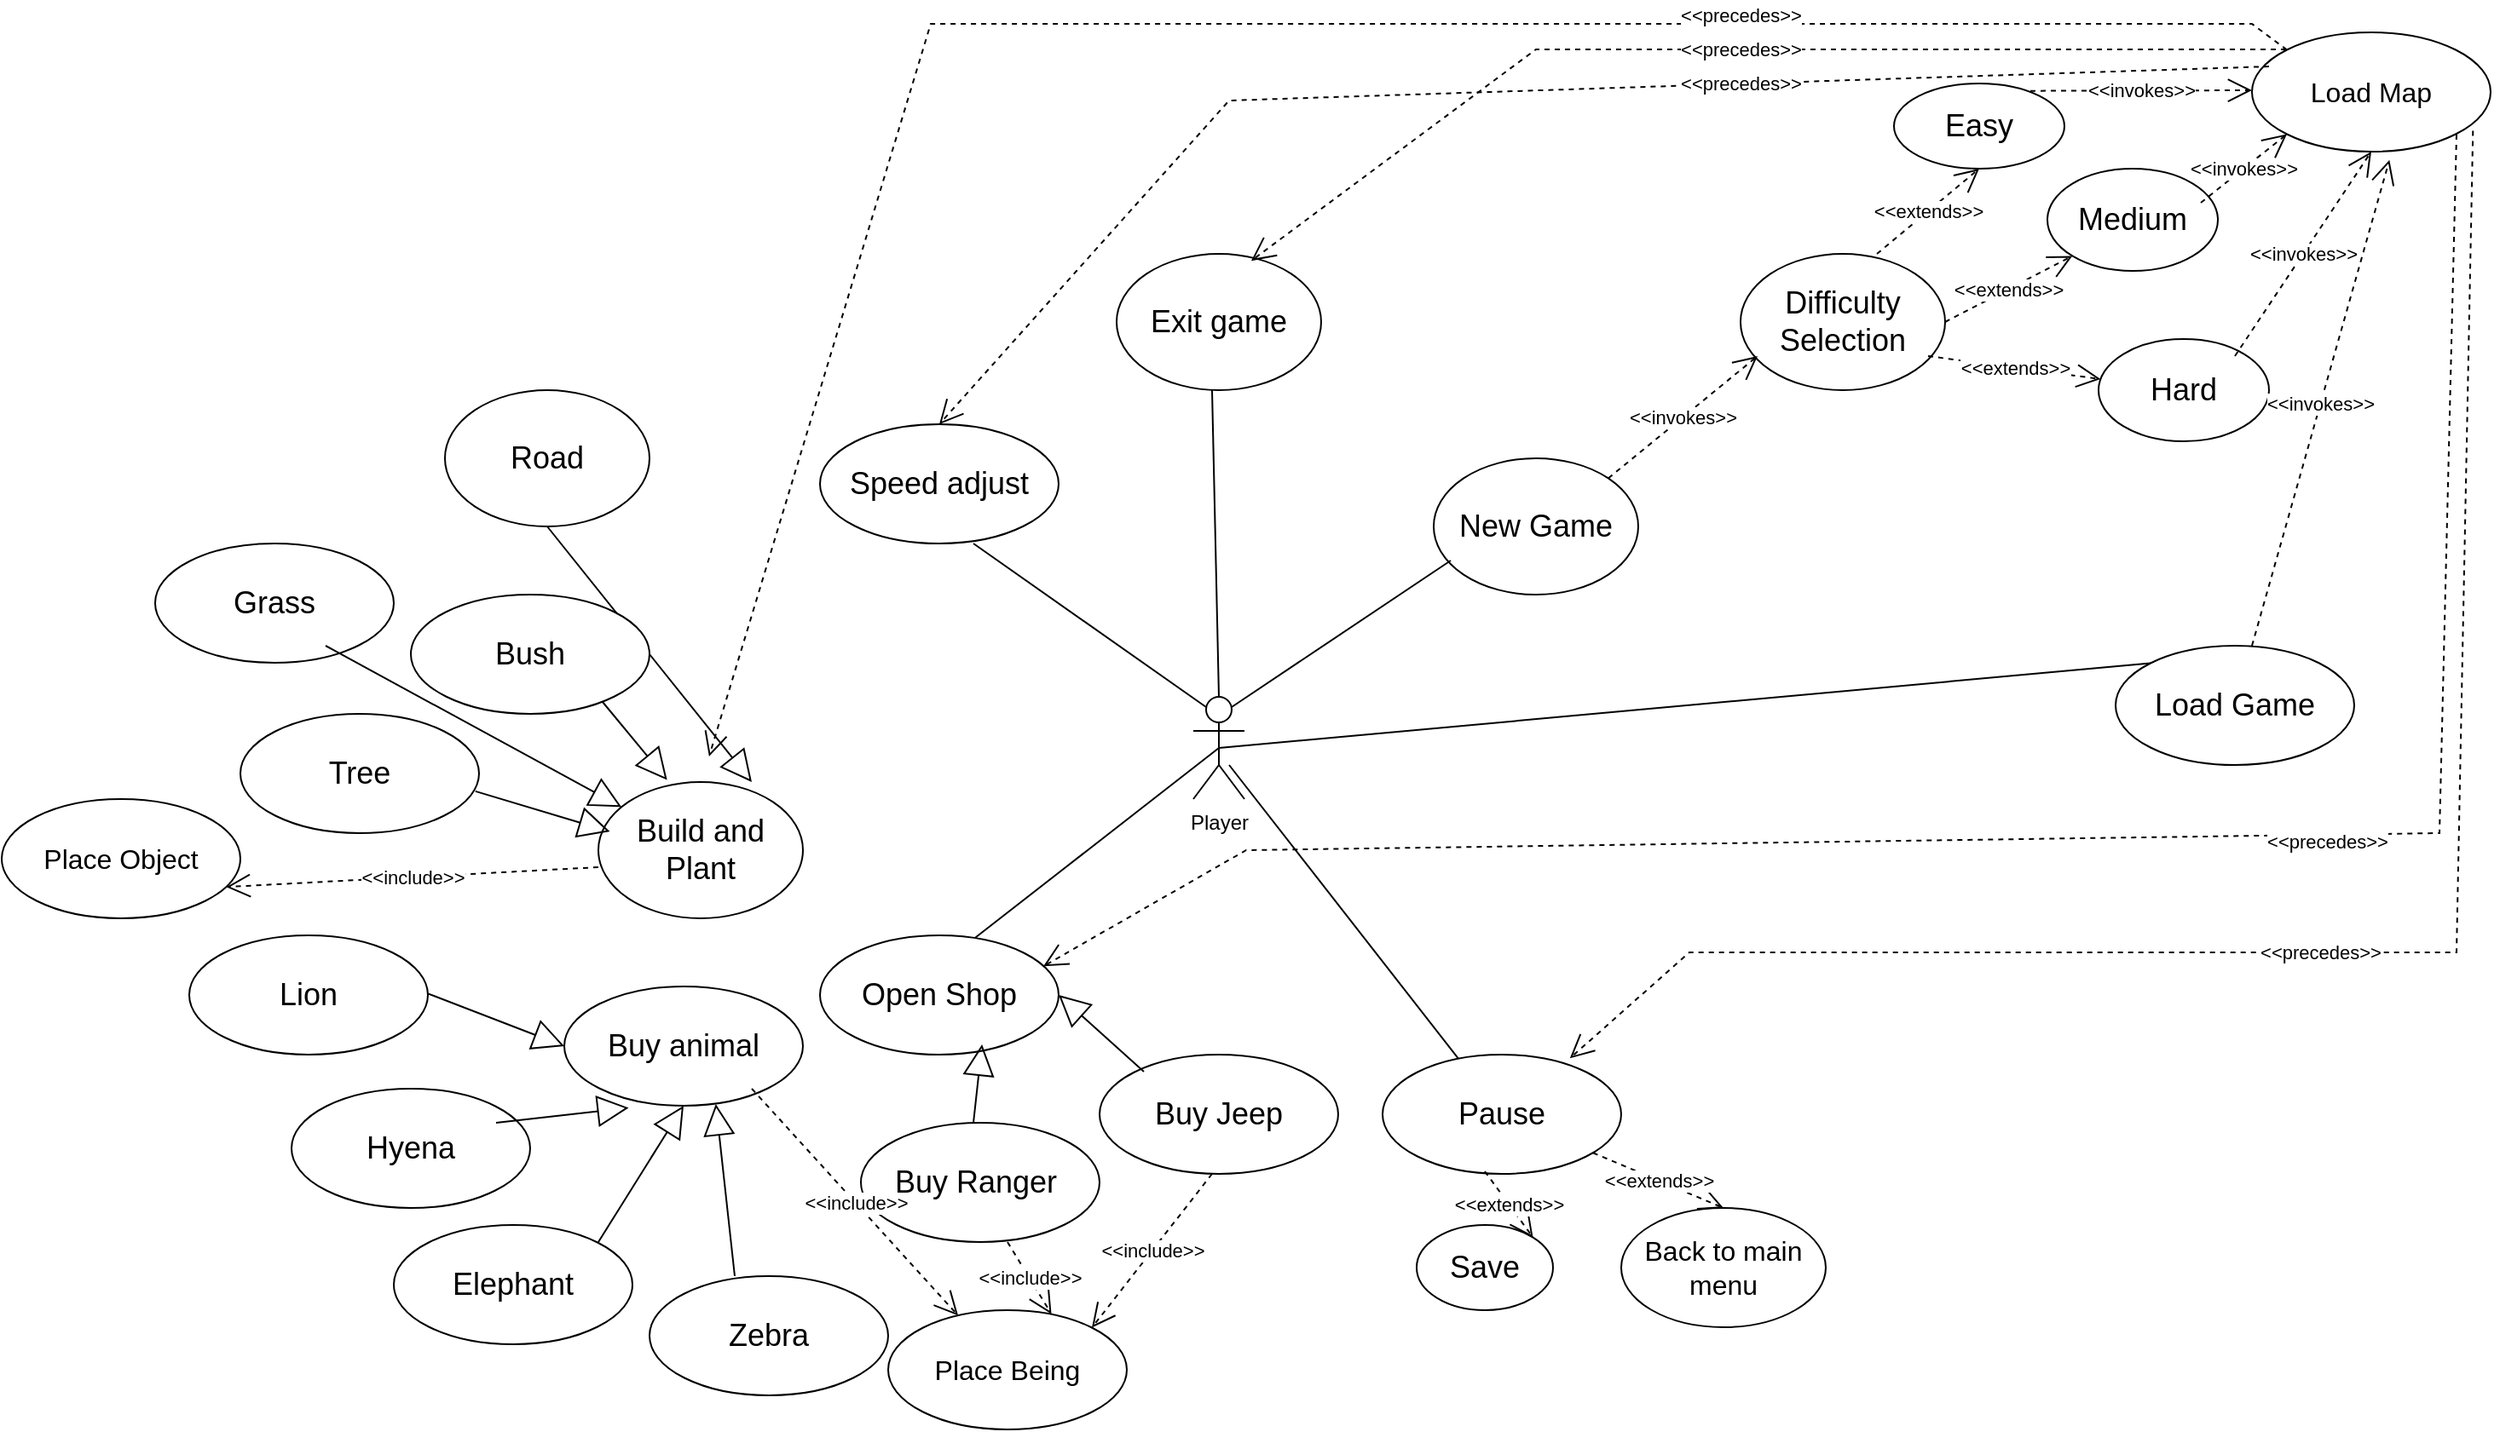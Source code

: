 <mxfile version="26.0.9">
  <diagram name="1 oldal" id="OyEDA8R54Vaxp7VV-NBK">
    <mxGraphModel dx="2560" dy="2271" grid="1" gridSize="10" guides="1" tooltips="1" connect="1" arrows="1" fold="1" page="1" pageScale="1" pageWidth="827" pageHeight="1169" math="0" shadow="0">
      <root>
        <mxCell id="0" />
        <mxCell id="1" parent="0" />
        <mxCell id="_38WelV2jUMVwPO3Fh2J-1" value="Player" style="shape=umlActor;verticalLabelPosition=bottom;verticalAlign=top;html=1;outlineConnect=0;" parent="1" vertex="1">
          <mxGeometry x="399" y="210" width="30" height="60" as="geometry" />
        </mxCell>
        <mxCell id="_38WelV2jUMVwPO3Fh2J-2" value="&lt;font style=&quot;font-size: 18px;&quot;&gt;New Game&lt;/font&gt;" style="ellipse;whiteSpace=wrap;html=1;" parent="1" vertex="1">
          <mxGeometry x="540" y="70" width="120" height="80" as="geometry" />
        </mxCell>
        <mxCell id="_38WelV2jUMVwPO3Fh2J-3" value="" style="endArrow=none;html=1;rounded=0;exitX=0.75;exitY=0.1;exitDx=0;exitDy=0;exitPerimeter=0;" parent="1" source="_38WelV2jUMVwPO3Fh2J-1" edge="1">
          <mxGeometry width="50" height="50" relative="1" as="geometry">
            <mxPoint x="500" y="180" as="sourcePoint" />
            <mxPoint x="550" y="130" as="targetPoint" />
          </mxGeometry>
        </mxCell>
        <mxCell id="_38WelV2jUMVwPO3Fh2J-4" value="&lt;font style=&quot;font-size: 18px;&quot;&gt;Difficulty Selection&lt;/font&gt;" style="ellipse;whiteSpace=wrap;html=1;" parent="1" vertex="1">
          <mxGeometry x="720" y="-50" width="120" height="80" as="geometry" />
        </mxCell>
        <mxCell id="_38WelV2jUMVwPO3Fh2J-5" value="&amp;lt;&amp;lt;invokes&amp;gt;&amp;gt;" style="endArrow=open;endSize=12;dashed=1;html=1;rounded=0;exitX=1;exitY=0;exitDx=0;exitDy=0;" parent="1" source="_38WelV2jUMVwPO3Fh2J-2" edge="1">
          <mxGeometry width="160" relative="1" as="geometry">
            <mxPoint x="570" y="10" as="sourcePoint" />
            <mxPoint x="730" y="10" as="targetPoint" />
          </mxGeometry>
        </mxCell>
        <mxCell id="_38WelV2jUMVwPO3Fh2J-6" value="&lt;font style=&quot;font-size: 18px;&quot;&gt;Exit &lt;font style=&quot;&quot;&gt;game&lt;/font&gt;&lt;/font&gt;" style="ellipse;whiteSpace=wrap;html=1;" parent="1" vertex="1">
          <mxGeometry x="354" y="-50" width="120" height="80" as="geometry" />
        </mxCell>
        <mxCell id="_38WelV2jUMVwPO3Fh2J-7" value="" style="endArrow=none;html=1;rounded=0;exitX=0.5;exitY=0;exitDx=0;exitDy=0;exitPerimeter=0;" parent="1" source="_38WelV2jUMVwPO3Fh2J-1" edge="1">
          <mxGeometry width="50" height="50" relative="1" as="geometry">
            <mxPoint x="410" y="200" as="sourcePoint" />
            <mxPoint x="410" y="30" as="targetPoint" />
          </mxGeometry>
        </mxCell>
        <mxCell id="_38WelV2jUMVwPO3Fh2J-8" value="&lt;font style=&quot;font-size: 18px;&quot;&gt;Build and Plant&lt;/font&gt;" style="ellipse;whiteSpace=wrap;html=1;" parent="1" vertex="1">
          <mxGeometry x="50" y="260" width="120" height="80" as="geometry" />
        </mxCell>
        <mxCell id="_38WelV2jUMVwPO3Fh2J-9" value="" style="endArrow=block;endSize=16;endFill=0;html=1;rounded=0;exitX=0.5;exitY=1;exitDx=0;exitDy=0;entryX=0.75;entryY=0;entryDx=0;entryDy=0;entryPerimeter=0;" parent="1" source="_38WelV2jUMVwPO3Fh2J-11" target="_38WelV2jUMVwPO3Fh2J-8" edge="1">
          <mxGeometry width="160" relative="1" as="geometry">
            <mxPoint x="110" y="50" as="sourcePoint" />
            <mxPoint x="170" y="80" as="targetPoint" />
          </mxGeometry>
        </mxCell>
        <mxCell id="_38WelV2jUMVwPO3Fh2J-10" value="" style="endArrow=none;html=1;rounded=0;exitX=0.25;exitY=0.1;exitDx=0;exitDy=0;exitPerimeter=0;" parent="1" source="_38WelV2jUMVwPO3Fh2J-1" edge="1">
          <mxGeometry width="50" height="50" relative="1" as="geometry">
            <mxPoint x="220" y="170" as="sourcePoint" />
            <mxPoint x="270" y="120" as="targetPoint" />
          </mxGeometry>
        </mxCell>
        <mxCell id="_38WelV2jUMVwPO3Fh2J-11" value="&lt;font style=&quot;font-size: 18px;&quot;&gt;Road&lt;/font&gt;" style="ellipse;whiteSpace=wrap;html=1;" parent="1" vertex="1">
          <mxGeometry x="-40" y="30" width="120" height="80" as="geometry" />
        </mxCell>
        <mxCell id="_38WelV2jUMVwPO3Fh2J-12" value="" style="endArrow=block;endSize=16;endFill=0;html=1;rounded=0;entryX=0.336;entryY=-0.015;entryDx=0;entryDy=0;entryPerimeter=0;" parent="1" target="_38WelV2jUMVwPO3Fh2J-8" edge="1">
          <mxGeometry width="160" relative="1" as="geometry">
            <mxPoint x="50" y="210" as="sourcePoint" />
            <mxPoint x="110" y="210" as="targetPoint" />
          </mxGeometry>
        </mxCell>
        <mxCell id="_38WelV2jUMVwPO3Fh2J-13" value="&lt;font style=&quot;font-size: 18px;&quot;&gt;Tree&lt;/font&gt;" style="ellipse;whiteSpace=wrap;html=1;" parent="1" vertex="1">
          <mxGeometry x="-160" y="220" width="140" height="70" as="geometry" />
        </mxCell>
        <mxCell id="_38WelV2jUMVwPO3Fh2J-15" value="&lt;span style=&quot;font-size: 18px;&quot;&gt;Bush&lt;/span&gt;" style="ellipse;whiteSpace=wrap;html=1;" parent="1" vertex="1">
          <mxGeometry x="-60" y="150" width="140" height="70" as="geometry" />
        </mxCell>
        <mxCell id="_38WelV2jUMVwPO3Fh2J-16" value="&lt;span style=&quot;font-size: 18px;&quot;&gt;Grass&lt;/span&gt;" style="ellipse;whiteSpace=wrap;html=1;" parent="1" vertex="1">
          <mxGeometry x="-210" y="120" width="140" height="70" as="geometry" />
        </mxCell>
        <mxCell id="_38WelV2jUMVwPO3Fh2J-17" value="" style="endArrow=block;endSize=16;endFill=0;html=1;rounded=0;entryX=0.056;entryY=0.363;entryDx=0;entryDy=0;entryPerimeter=0;exitX=0.985;exitY=0.649;exitDx=0;exitDy=0;exitPerimeter=0;" parent="1" source="_38WelV2jUMVwPO3Fh2J-13" target="_38WelV2jUMVwPO3Fh2J-8" edge="1">
          <mxGeometry width="160" relative="1" as="geometry">
            <mxPoint x="80" y="50" as="sourcePoint" />
            <mxPoint x="240" y="50" as="targetPoint" />
          </mxGeometry>
        </mxCell>
        <mxCell id="_38WelV2jUMVwPO3Fh2J-19" value="&lt;font size=&quot;3&quot;&gt;Load Map&lt;/font&gt;" style="ellipse;whiteSpace=wrap;html=1;" parent="1" vertex="1">
          <mxGeometry x="1020" y="-180" width="140" height="70" as="geometry" />
        </mxCell>
        <mxCell id="_38WelV2jUMVwPO3Fh2J-21" value="&amp;lt;&amp;lt;extends&amp;gt;&amp;gt;" style="endArrow=open;endSize=12;dashed=1;html=1;rounded=0;entryX=0;entryY=1;entryDx=0;entryDy=0;" parent="1" target="_38WelV2jUMVwPO3Fh2J-41" edge="1">
          <mxGeometry width="160" relative="1" as="geometry">
            <mxPoint x="840" y="-10" as="sourcePoint" />
            <mxPoint x="930" y="-30" as="targetPoint" />
          </mxGeometry>
        </mxCell>
        <mxCell id="_38WelV2jUMVwPO3Fh2J-22" value="&lt;font style=&quot;font-size: 18px;&quot;&gt;Buy animal&lt;/font&gt;" style="ellipse;whiteSpace=wrap;html=1;" parent="1" vertex="1">
          <mxGeometry x="30" y="380" width="140" height="70" as="geometry" />
        </mxCell>
        <mxCell id="_38WelV2jUMVwPO3Fh2J-23" value="" style="endArrow=none;html=1;rounded=0;entryX=0.5;entryY=0.5;entryDx=0;entryDy=0;entryPerimeter=0;" parent="1" target="_38WelV2jUMVwPO3Fh2J-1" edge="1">
          <mxGeometry width="50" height="50" relative="1" as="geometry">
            <mxPoint x="260" y="360" as="sourcePoint" />
            <mxPoint x="310" y="310" as="targetPoint" />
          </mxGeometry>
        </mxCell>
        <mxCell id="_38WelV2jUMVwPO3Fh2J-26" value="&lt;span style=&quot;font-size: 18px;&quot;&gt;Lion&lt;/span&gt;" style="ellipse;whiteSpace=wrap;html=1;" parent="1" vertex="1">
          <mxGeometry x="-190" y="350" width="140" height="70" as="geometry" />
        </mxCell>
        <mxCell id="_38WelV2jUMVwPO3Fh2J-28" value="&lt;span style=&quot;font-size: 18px;&quot;&gt;Zebra&lt;/span&gt;" style="ellipse;whiteSpace=wrap;html=1;" parent="1" vertex="1">
          <mxGeometry x="80" y="550" width="140" height="70" as="geometry" />
        </mxCell>
        <mxCell id="_38WelV2jUMVwPO3Fh2J-29" value="&lt;font style=&quot;font-size: 18px;&quot;&gt;Hyena&lt;/font&gt;" style="ellipse;whiteSpace=wrap;html=1;" parent="1" vertex="1">
          <mxGeometry x="-130" y="440" width="140" height="70" as="geometry" />
        </mxCell>
        <mxCell id="_38WelV2jUMVwPO3Fh2J-30" value="&lt;span style=&quot;font-size: 18px;&quot;&gt;Elephant&lt;/span&gt;" style="ellipse;whiteSpace=wrap;html=1;" parent="1" vertex="1">
          <mxGeometry x="-70" y="520" width="140" height="70" as="geometry" />
        </mxCell>
        <mxCell id="_38WelV2jUMVwPO3Fh2J-31" value="" style="endArrow=block;endSize=16;endFill=0;html=1;rounded=0;entryX=0;entryY=0.5;entryDx=0;entryDy=0;" parent="1" target="_38WelV2jUMVwPO3Fh2J-22" edge="1">
          <mxGeometry width="160" relative="1" as="geometry">
            <mxPoint x="-50" y="384.17" as="sourcePoint" />
            <mxPoint x="110" y="384.17" as="targetPoint" />
          </mxGeometry>
        </mxCell>
        <mxCell id="_38WelV2jUMVwPO3Fh2J-32" value="" style="endArrow=block;endSize=16;endFill=0;html=1;rounded=0;entryX=0.27;entryY=1.017;entryDx=0;entryDy=0;entryPerimeter=0;" parent="1" target="_38WelV2jUMVwPO3Fh2J-22" edge="1">
          <mxGeometry width="160" relative="1" as="geometry">
            <mxPoint x="-10" y="460" as="sourcePoint" />
            <mxPoint x="150" y="460" as="targetPoint" />
          </mxGeometry>
        </mxCell>
        <mxCell id="_38WelV2jUMVwPO3Fh2J-33" value="" style="endArrow=block;endSize=16;endFill=0;html=1;rounded=0;entryX=0.5;entryY=1;entryDx=0;entryDy=0;" parent="1" target="_38WelV2jUMVwPO3Fh2J-22" edge="1">
          <mxGeometry width="160" relative="1" as="geometry">
            <mxPoint x="50" y="530" as="sourcePoint" />
            <mxPoint x="210" y="530" as="targetPoint" />
          </mxGeometry>
        </mxCell>
        <mxCell id="_38WelV2jUMVwPO3Fh2J-34" value="" style="endArrow=block;endSize=16;endFill=0;html=1;rounded=0;entryX=0.635;entryY=0.986;entryDx=0;entryDy=0;entryPerimeter=0;" parent="1" target="_38WelV2jUMVwPO3Fh2J-22" edge="1">
          <mxGeometry width="160" relative="1" as="geometry">
            <mxPoint x="130" y="550" as="sourcePoint" />
            <mxPoint x="290" y="550" as="targetPoint" />
          </mxGeometry>
        </mxCell>
        <mxCell id="_38WelV2jUMVwPO3Fh2J-35" value="&lt;font style=&quot;font-size: 18px;&quot;&gt;Open Shop&lt;/font&gt;" style="ellipse;whiteSpace=wrap;html=1;" parent="1" vertex="1">
          <mxGeometry x="180" y="350" width="140" height="70" as="geometry" />
        </mxCell>
        <mxCell id="_38WelV2jUMVwPO3Fh2J-38" value="&lt;font style=&quot;font-size: 18px;&quot;&gt;Load Game&lt;/font&gt;" style="ellipse;whiteSpace=wrap;html=1;" parent="1" vertex="1">
          <mxGeometry x="940" y="180" width="140" height="70" as="geometry" />
        </mxCell>
        <mxCell id="_38WelV2jUMVwPO3Fh2J-39" value="" style="endArrow=none;html=1;rounded=0;exitX=0;exitY=0;exitDx=0;exitDy=0;entryX=0.5;entryY=0.5;entryDx=0;entryDy=0;entryPerimeter=0;" parent="1" source="_38WelV2jUMVwPO3Fh2J-38" target="_38WelV2jUMVwPO3Fh2J-1" edge="1">
          <mxGeometry width="50" height="50" relative="1" as="geometry">
            <mxPoint x="380" y="320" as="sourcePoint" />
            <mxPoint x="430" y="270" as="targetPoint" />
          </mxGeometry>
        </mxCell>
        <mxCell id="_38WelV2jUMVwPO3Fh2J-40" value="&lt;font style=&quot;font-size: 18px;&quot;&gt;Easy&lt;/font&gt;" style="ellipse;whiteSpace=wrap;html=1;" parent="1" vertex="1">
          <mxGeometry x="810" y="-150" width="100" height="50" as="geometry" />
        </mxCell>
        <mxCell id="_38WelV2jUMVwPO3Fh2J-41" value="&lt;font style=&quot;font-size: 18px;&quot;&gt;Medium&lt;/font&gt;" style="ellipse;whiteSpace=wrap;html=1;" parent="1" vertex="1">
          <mxGeometry x="900" y="-100" width="100" height="60" as="geometry" />
        </mxCell>
        <mxCell id="_38WelV2jUMVwPO3Fh2J-44" value="&lt;font style=&quot;font-size: 18px;&quot;&gt;Hard&lt;/font&gt;" style="ellipse;whiteSpace=wrap;html=1;" parent="1" vertex="1">
          <mxGeometry x="930" width="100" height="60" as="geometry" />
        </mxCell>
        <mxCell id="_38WelV2jUMVwPO3Fh2J-45" value="&amp;lt;&amp;lt;extends&amp;gt;&amp;gt;" style="endArrow=open;endSize=12;dashed=1;html=1;rounded=0;entryX=0.5;entryY=1;entryDx=0;entryDy=0;" parent="1" target="_38WelV2jUMVwPO3Fh2J-40" edge="1">
          <mxGeometry width="160" relative="1" as="geometry">
            <mxPoint x="800" y="-50" as="sourcePoint" />
            <mxPoint x="960" y="-50" as="targetPoint" />
          </mxGeometry>
        </mxCell>
        <mxCell id="_38WelV2jUMVwPO3Fh2J-46" value="" style="endArrow=block;endSize=16;endFill=0;html=1;rounded=0;" parent="1" target="_38WelV2jUMVwPO3Fh2J-8" edge="1">
          <mxGeometry width="160" relative="1" as="geometry">
            <mxPoint x="-110" y="180" as="sourcePoint" />
            <mxPoint x="50" y="180" as="targetPoint" />
          </mxGeometry>
        </mxCell>
        <mxCell id="_38WelV2jUMVwPO3Fh2J-48" value="&lt;font style=&quot;font-size: 18px;&quot;&gt;Buy Ranger&amp;nbsp;&lt;/font&gt;" style="ellipse;whiteSpace=wrap;html=1;" parent="1" vertex="1">
          <mxGeometry x="204" y="460" width="140" height="70" as="geometry" />
        </mxCell>
        <mxCell id="_38WelV2jUMVwPO3Fh2J-49" value="&lt;span style=&quot;font-size: 18px;&quot;&gt;Buy Jeep&lt;/span&gt;" style="ellipse;whiteSpace=wrap;html=1;" parent="1" vertex="1">
          <mxGeometry x="344" y="420" width="140" height="70" as="geometry" />
        </mxCell>
        <mxCell id="_38WelV2jUMVwPO3Fh2J-50" value="" style="endArrow=block;endSize=16;endFill=0;html=1;rounded=0;entryX=0.679;entryY=0.914;entryDx=0;entryDy=0;entryPerimeter=0;" parent="1" target="_38WelV2jUMVwPO3Fh2J-35" edge="1">
          <mxGeometry width="160" relative="1" as="geometry">
            <mxPoint x="270" y="460" as="sourcePoint" />
            <mxPoint x="430" y="460" as="targetPoint" />
          </mxGeometry>
        </mxCell>
        <mxCell id="_38WelV2jUMVwPO3Fh2J-51" value="" style="endArrow=block;endSize=16;endFill=0;html=1;rounded=0;entryX=1;entryY=0.5;entryDx=0;entryDy=0;" parent="1" target="_38WelV2jUMVwPO3Fh2J-35" edge="1">
          <mxGeometry width="160" relative="1" as="geometry">
            <mxPoint x="370" y="430" as="sourcePoint" />
            <mxPoint x="530" y="430" as="targetPoint" />
          </mxGeometry>
        </mxCell>
        <mxCell id="_38WelV2jUMVwPO3Fh2J-52" value="&lt;font style=&quot;font-size: 18px;&quot;&gt;Speed adjust&lt;/font&gt;" style="ellipse;whiteSpace=wrap;html=1;" parent="1" vertex="1">
          <mxGeometry x="180" y="50" width="140" height="70" as="geometry" />
        </mxCell>
        <mxCell id="_38WelV2jUMVwPO3Fh2J-54" value="&amp;lt;&amp;lt;extends&amp;gt;&amp;gt;" style="endArrow=open;endSize=12;dashed=1;html=1;rounded=0;" parent="1" target="_38WelV2jUMVwPO3Fh2J-44" edge="1">
          <mxGeometry width="160" relative="1" as="geometry">
            <mxPoint x="830" y="10" as="sourcePoint" />
            <mxPoint x="990" y="10" as="targetPoint" />
          </mxGeometry>
        </mxCell>
        <mxCell id="_38WelV2jUMVwPO3Fh2J-55" value="&lt;font style=&quot;font-size: 18px;&quot;&gt;Pause&lt;/font&gt;" style="ellipse;whiteSpace=wrap;html=1;" parent="1" vertex="1">
          <mxGeometry x="510" y="420" width="140" height="70" as="geometry" />
        </mxCell>
        <mxCell id="_38WelV2jUMVwPO3Fh2J-56" value="" style="endArrow=none;html=1;rounded=0;" parent="1" target="_38WelV2jUMVwPO3Fh2J-55" edge="1">
          <mxGeometry width="50" height="50" relative="1" as="geometry">
            <mxPoint x="420" y="250" as="sourcePoint" />
            <mxPoint x="470" y="200" as="targetPoint" />
          </mxGeometry>
        </mxCell>
        <mxCell id="_38WelV2jUMVwPO3Fh2J-57" value="&lt;font style=&quot;font-size: 18px;&quot;&gt;Save&lt;/font&gt;" style="ellipse;whiteSpace=wrap;html=1;" parent="1" vertex="1">
          <mxGeometry x="530" y="520" width="80" height="50" as="geometry" />
        </mxCell>
        <mxCell id="_38WelV2jUMVwPO3Fh2J-58" value="&lt;font size=&quot;3&quot;&gt;Back to main menu&lt;/font&gt;" style="ellipse;whiteSpace=wrap;html=1;" parent="1" vertex="1">
          <mxGeometry x="650" y="510" width="120" height="70" as="geometry" />
        </mxCell>
        <mxCell id="_38WelV2jUMVwPO3Fh2J-59" value="&amp;lt;&amp;lt;invokes&amp;gt;&amp;gt;" style="endArrow=open;endSize=12;dashed=1;html=1;rounded=0;" parent="1" edge="1">
          <mxGeometry width="160" relative="1" as="geometry">
            <mxPoint x="890" y="-145.67" as="sourcePoint" />
            <mxPoint x="1020" y="-146" as="targetPoint" />
          </mxGeometry>
        </mxCell>
        <mxCell id="_38WelV2jUMVwPO3Fh2J-60" value="&amp;lt;&amp;lt;invokes&amp;gt;&amp;gt;" style="endArrow=open;endSize=12;dashed=1;html=1;rounded=0;entryX=0;entryY=1;entryDx=0;entryDy=0;" parent="1" target="_38WelV2jUMVwPO3Fh2J-19" edge="1">
          <mxGeometry width="160" relative="1" as="geometry">
            <mxPoint x="990" y="-80" as="sourcePoint" />
            <mxPoint x="1150" y="-80" as="targetPoint" />
          </mxGeometry>
        </mxCell>
        <mxCell id="_38WelV2jUMVwPO3Fh2J-61" value="&amp;lt;&amp;lt;invokes&amp;gt;&amp;gt;" style="endArrow=open;endSize=12;dashed=1;html=1;rounded=0;entryX=0.5;entryY=1;entryDx=0;entryDy=0;" parent="1" target="_38WelV2jUMVwPO3Fh2J-19" edge="1">
          <mxGeometry width="160" relative="1" as="geometry">
            <mxPoint x="1010" y="10" as="sourcePoint" />
            <mxPoint x="1170" y="10" as="targetPoint" />
          </mxGeometry>
        </mxCell>
        <mxCell id="_38WelV2jUMVwPO3Fh2J-62" value="&amp;lt;&amp;lt;invokes&amp;gt;&amp;gt;" style="endArrow=open;endSize=12;dashed=1;html=1;rounded=0;entryX=0.576;entryY=1.07;entryDx=0;entryDy=0;entryPerimeter=0;" parent="1" target="_38WelV2jUMVwPO3Fh2J-19" edge="1">
          <mxGeometry width="160" relative="1" as="geometry">
            <mxPoint x="1020" y="180" as="sourcePoint" />
            <mxPoint x="1180" y="180" as="targetPoint" />
          </mxGeometry>
        </mxCell>
        <mxCell id="_38WelV2jUMVwPO3Fh2J-63" value="&amp;lt;&amp;lt;include&amp;gt;&amp;gt;" style="endArrow=open;endSize=12;dashed=1;html=1;rounded=0;entryX=0.941;entryY=0.737;entryDx=0;entryDy=0;entryPerimeter=0;" parent="1" target="_38WelV2jUMVwPO3Fh2J-64" edge="1">
          <mxGeometry width="160" relative="1" as="geometry">
            <mxPoint x="50" y="310" as="sourcePoint" />
            <mxPoint x="-284.444" y="280" as="targetPoint" />
          </mxGeometry>
        </mxCell>
        <mxCell id="_38WelV2jUMVwPO3Fh2J-64" value="&lt;font size=&quot;3&quot;&gt;Place Object&lt;/font&gt;" style="ellipse;whiteSpace=wrap;html=1;" parent="1" vertex="1">
          <mxGeometry x="-300" y="270" width="140" height="70" as="geometry" />
        </mxCell>
        <mxCell id="_38WelV2jUMVwPO3Fh2J-66" value="&lt;font size=&quot;3&quot;&gt;Place Being&lt;/font&gt;" style="ellipse;whiteSpace=wrap;html=1;" parent="1" vertex="1">
          <mxGeometry x="220" y="570" width="140" height="70" as="geometry" />
        </mxCell>
        <mxCell id="_38WelV2jUMVwPO3Fh2J-68" value="&amp;lt;&amp;lt;include&amp;gt;&amp;gt;" style="endArrow=open;endSize=12;dashed=1;html=1;rounded=0;" parent="1" target="_38WelV2jUMVwPO3Fh2J-66" edge="1">
          <mxGeometry width="160" relative="1" as="geometry">
            <mxPoint x="140" y="440" as="sourcePoint" />
            <mxPoint x="300" y="440" as="targetPoint" />
          </mxGeometry>
        </mxCell>
        <mxCell id="_38WelV2jUMVwPO3Fh2J-69" value="&amp;lt;&amp;lt;include&amp;gt;&amp;gt;" style="endArrow=open;endSize=12;dashed=1;html=1;rounded=0;entryX=0.684;entryY=0.032;entryDx=0;entryDy=0;entryPerimeter=0;" parent="1" target="_38WelV2jUMVwPO3Fh2J-66" edge="1">
          <mxGeometry width="160" relative="1" as="geometry">
            <mxPoint x="290" y="530" as="sourcePoint" />
            <mxPoint x="450" y="520" as="targetPoint" />
          </mxGeometry>
        </mxCell>
        <mxCell id="_38WelV2jUMVwPO3Fh2J-70" value="&amp;lt;&amp;lt;include&amp;gt;&amp;gt;" style="endArrow=open;endSize=12;dashed=1;html=1;rounded=0;entryX=1;entryY=0;entryDx=0;entryDy=0;" parent="1" target="_38WelV2jUMVwPO3Fh2J-66" edge="1">
          <mxGeometry width="160" relative="1" as="geometry">
            <mxPoint x="410" y="490" as="sourcePoint" />
            <mxPoint x="570" y="490" as="targetPoint" />
          </mxGeometry>
        </mxCell>
        <mxCell id="_38WelV2jUMVwPO3Fh2J-73" value="&amp;lt;&amp;lt;extends&amp;gt;&amp;gt;" style="endArrow=open;endSize=12;dashed=1;html=1;rounded=0;entryX=0.5;entryY=0;entryDx=0;entryDy=0;" parent="1" source="_38WelV2jUMVwPO3Fh2J-55" target="_38WelV2jUMVwPO3Fh2J-58" edge="1">
          <mxGeometry width="160" relative="1" as="geometry">
            <mxPoint x="840" y="20" as="sourcePoint" />
            <mxPoint x="941" y="33" as="targetPoint" />
          </mxGeometry>
        </mxCell>
        <mxCell id="_38WelV2jUMVwPO3Fh2J-74" value="&amp;lt;&amp;lt;extends&amp;gt;&amp;gt;" style="endArrow=open;endSize=12;dashed=1;html=1;rounded=0;entryX=1;entryY=0;entryDx=0;entryDy=0;" parent="1" target="_38WelV2jUMVwPO3Fh2J-57" edge="1">
          <mxGeometry width="160" relative="1" as="geometry">
            <mxPoint x="570" y="488.5" as="sourcePoint" />
            <mxPoint x="671" y="501.5" as="targetPoint" />
          </mxGeometry>
        </mxCell>
        <mxCell id="_38WelV2jUMVwPO3Fh2J-75" value="&amp;lt;&amp;lt;precedes&amp;gt;&amp;gt;" style="endArrow=open;endSize=12;dashed=1;html=1;rounded=0;entryX=0.658;entryY=0.051;entryDx=0;entryDy=0;entryPerimeter=0;" parent="1" target="_38WelV2jUMVwPO3Fh2J-6" edge="1">
          <mxGeometry x="-0.013" width="160" relative="1" as="geometry">
            <mxPoint x="1040" y="-170" as="sourcePoint" />
            <mxPoint x="397.143" y="-170" as="targetPoint" />
            <Array as="points">
              <mxPoint x="600" y="-170" />
            </Array>
            <mxPoint as="offset" />
          </mxGeometry>
        </mxCell>
        <mxCell id="_38WelV2jUMVwPO3Fh2J-76" value="&amp;lt;&amp;lt;precedes&amp;gt;&amp;gt;" style="endArrow=open;endSize=12;dashed=1;html=1;rounded=0;entryX=0.5;entryY=0;entryDx=0;entryDy=0;" parent="1" target="_38WelV2jUMVwPO3Fh2J-52" edge="1">
          <mxGeometry x="-0.283" width="160" relative="1" as="geometry">
            <mxPoint x="1030" y="-160" as="sourcePoint" />
            <mxPoint x="208.095" y="-130" as="targetPoint" />
            <Array as="points">
              <mxPoint x="420" y="-140" />
            </Array>
            <mxPoint as="offset" />
          </mxGeometry>
        </mxCell>
        <mxCell id="_38WelV2jUMVwPO3Fh2J-77" value="&amp;lt;&amp;lt;precedes&amp;gt;&amp;gt;" style="endArrow=open;endSize=12;dashed=1;html=1;rounded=0;entryX=0.5;entryY=0;entryDx=0;entryDy=0;exitX=0;exitY=0;exitDx=0;exitDy=0;" parent="1" source="_38WelV2jUMVwPO3Fh2J-19" edge="1">
          <mxGeometry x="-0.479" y="-5" width="160" relative="1" as="geometry">
            <mxPoint x="1045.058" y="-184.55" as="sourcePoint" />
            <mxPoint x="114.95" y="245" as="targetPoint" />
            <Array as="points">
              <mxPoint x="1020" y="-185" />
              <mxPoint x="244.95" y="-185" />
            </Array>
            <mxPoint as="offset" />
          </mxGeometry>
        </mxCell>
        <mxCell id="_38WelV2jUMVwPO3Fh2J-78" value="&amp;lt;&amp;lt;precedes&amp;gt;&amp;gt;" style="endArrow=open;endSize=12;dashed=1;html=1;rounded=0;exitX=0.926;exitY=0.825;exitDx=0;exitDy=0;exitPerimeter=0;entryX=0.785;entryY=0.031;entryDx=0;entryDy=0;entryPerimeter=0;" parent="1" source="_38WelV2jUMVwPO3Fh2J-19" target="_38WelV2jUMVwPO3Fh2J-55" edge="1">
          <mxGeometry x="0.096" width="160" relative="1" as="geometry">
            <mxPoint x="1160" y="-122.02" as="sourcePoint" />
            <mxPoint x="610" y="360" as="targetPoint" />
            <Array as="points">
              <mxPoint x="1140" y="360" />
              <mxPoint x="690" y="360" />
            </Array>
            <mxPoint as="offset" />
          </mxGeometry>
        </mxCell>
        <mxCell id="_38WelV2jUMVwPO3Fh2J-79" value="&amp;lt;&amp;lt;precedes&amp;gt;&amp;gt;" style="endArrow=open;endSize=12;dashed=1;html=1;rounded=0;entryX=0.936;entryY=0.259;entryDx=0;entryDy=0;entryPerimeter=0;" parent="1" target="_38WelV2jUMVwPO3Fh2J-35" edge="1">
          <mxGeometry x="-0.237" y="4" width="160" relative="1" as="geometry">
            <mxPoint x="1140" y="-120" as="sourcePoint" />
            <mxPoint x="380" y="300" as="targetPoint" />
            <Array as="points">
              <mxPoint x="1130" y="290" />
              <mxPoint x="430" y="300" />
            </Array>
            <mxPoint as="offset" />
          </mxGeometry>
        </mxCell>
      </root>
    </mxGraphModel>
  </diagram>
</mxfile>
